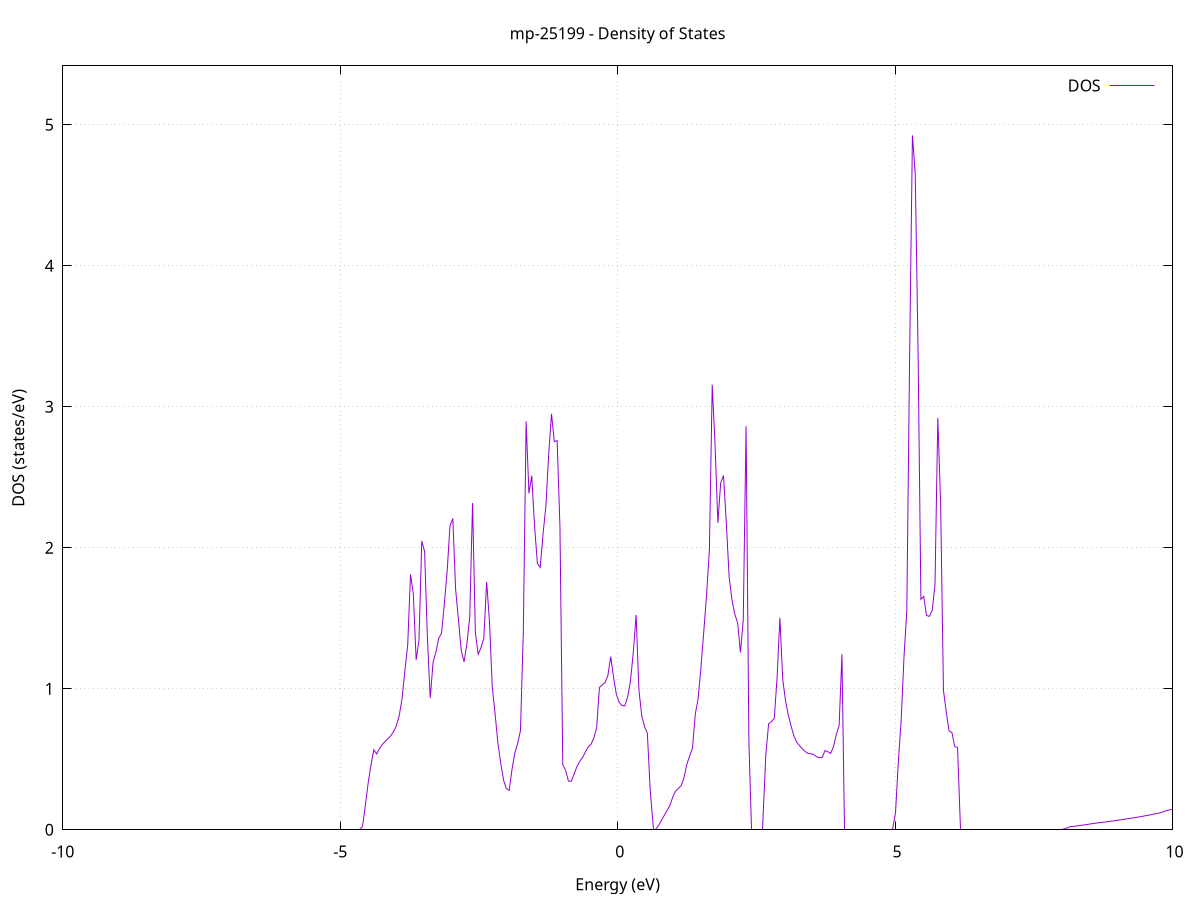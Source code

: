 set title 'mp-25199 - Density of States'
set xlabel 'Energy (eV)'
set ylabel 'DOS (states/eV)'
set grid
set xrange [-10:10]
set yrange [0:5.417]
set xzeroaxis lt -1
set terminal png size 800,600
set output 'mp-25199_dos_gnuplot.png'
plot '-' using 1:2 with lines title 'DOS'
-42.865200 0.000000
-42.814300 0.000000
-42.763500 0.000000
-42.712700 0.000000
-42.661900 0.000000
-42.611100 0.000000
-42.560200 0.000000
-42.509400 0.000000
-42.458600 0.000000
-42.407800 0.000000
-42.356900 0.000000
-42.306100 0.000000
-42.255300 0.000000
-42.204500 0.000000
-42.153700 0.000000
-42.102800 0.000000
-42.052000 0.000000
-42.001200 0.000000
-41.950400 0.000000
-41.899600 0.000000
-41.848700 0.000000
-41.797900 0.000000
-41.747100 0.000000
-41.696300 0.000000
-41.645500 0.000000
-41.594600 0.000000
-41.543800 0.000000
-41.493000 0.000000
-41.442200 0.000000
-41.391400 0.000000
-41.340500 0.000000
-41.289700 0.000000
-41.238900 0.000000
-41.188100 0.000000
-41.137200 0.000000
-41.086400 0.000000
-41.035600 0.000000
-40.984800 0.000000
-40.934000 0.000000
-40.883100 0.000000
-40.832300 0.000000
-40.781500 0.000000
-40.730700 0.000000
-40.679900 0.000000
-40.629000 0.000000
-40.578200 0.000000
-40.527400 0.000000
-40.476600 0.000000
-40.425800 0.000000
-40.374900 0.000000
-40.324100 0.000000
-40.273300 0.000000
-40.222500 0.000000
-40.171700 0.000000
-40.120800 0.000000
-40.070000 0.000000
-40.019200 0.000000
-39.968400 0.000000
-39.917600 0.000000
-39.866700 0.000000
-39.815900 0.000000
-39.765100 0.000000
-39.714300 0.000000
-39.663400 0.000000
-39.612600 0.000000
-39.561800 0.000000
-39.511000 0.000000
-39.460200 0.000000
-39.409300 0.000000
-39.358500 0.000000
-39.307700 0.000000
-39.256900 0.000000
-39.206100 0.000000
-39.155200 0.000000
-39.104400 0.000000
-39.053600 0.000000
-39.002800 0.000000
-38.952000 0.000000
-38.901100 0.000000
-38.850300 0.000000
-38.799500 0.000000
-38.748700 0.000000
-38.697900 0.000000
-38.647000 0.000000
-38.596200 0.000000
-38.545400 0.000000
-38.494600 0.000000
-38.443700 0.000000
-38.392900 0.000000
-38.342100 0.000000
-38.291300 0.000000
-38.240500 10.074500
-38.189600 8.785800
-38.138800 3.183100
-38.088000 4.307300
-38.037200 7.124800
-37.986400 9.311800
-37.935500 0.000000
-37.884700 0.000000
-37.833900 0.000000
-37.783100 0.000000
-37.732300 0.000000
-37.681400 0.000000
-37.630600 0.000000
-37.579800 0.000000
-37.529000 0.000000
-37.478200 0.000000
-37.427300 0.000000
-37.376500 0.000000
-37.325700 0.000000
-37.274900 0.000000
-37.224100 0.000000
-37.173200 0.000000
-37.122400 0.000000
-37.071600 0.000000
-37.020800 0.000000
-36.969900 0.000000
-36.919100 0.000000
-36.868300 0.000000
-36.817500 0.000000
-36.766700 0.000000
-36.715800 0.000000
-36.665000 0.000000
-36.614200 0.000000
-36.563400 0.000000
-36.512600 0.000000
-36.461700 0.000000
-36.410900 0.000000
-36.360100 0.000000
-36.309300 0.000000
-36.258500 0.000000
-36.207600 0.000000
-36.156800 0.000000
-36.106000 0.000000
-36.055200 0.000000
-36.004400 0.000000
-35.953500 0.000000
-35.902700 0.000000
-35.851900 0.000000
-35.801100 0.000000
-35.750200 0.000000
-35.699400 0.000000
-35.648600 0.000000
-35.597800 0.000000
-35.547000 0.000000
-35.496100 0.000000
-35.445300 0.000000
-35.394500 0.000000
-35.343700 0.000000
-35.292900 0.000000
-35.242000 0.000000
-35.191200 0.000000
-35.140400 0.000000
-35.089600 0.000000
-35.038800 0.000000
-34.987900 0.000000
-34.937100 0.000000
-34.886300 0.000000
-34.835500 0.000000
-34.784700 0.000000
-34.733800 0.000000
-34.683000 0.000000
-34.632200 0.000000
-34.581400 0.000000
-34.530600 0.000000
-34.479700 0.000000
-34.428900 0.000000
-34.378100 0.000000
-34.327300 0.000000
-34.276400 0.000000
-34.225600 0.000000
-34.174800 0.000000
-34.124000 0.000000
-34.073200 0.000000
-34.022300 0.000000
-33.971500 0.000000
-33.920700 0.000000
-33.869900 0.000000
-33.819100 0.000000
-33.768200 0.000000
-33.717400 0.000000
-33.666600 0.000000
-33.615800 0.000000
-33.565000 0.000000
-33.514100 0.000000
-33.463300 0.000000
-33.412500 0.000000
-33.361700 0.000000
-33.310900 0.000000
-33.260000 0.000000
-33.209200 0.000000
-33.158400 0.000000
-33.107600 0.000000
-33.056700 0.000000
-33.005900 0.000000
-32.955100 0.000000
-32.904300 0.000000
-32.853500 0.000000
-32.802600 0.000000
-32.751800 0.000000
-32.701000 0.000000
-32.650200 0.000000
-32.599400 0.000000
-32.548500 0.000000
-32.497700 0.000000
-32.446900 0.000000
-32.396100 0.000000
-32.345300 0.000000
-32.294400 0.000000
-32.243600 0.000000
-32.192800 0.000000
-32.142000 0.000000
-32.091200 0.000000
-32.040300 0.000000
-31.989500 0.000000
-31.938700 0.000000
-31.887900 0.000000
-31.837100 0.000000
-31.786200 0.000000
-31.735400 0.000000
-31.684600 0.000000
-31.633800 0.000000
-31.582900 0.000000
-31.532100 0.000000
-31.481300 0.000000
-31.430500 0.000000
-31.379700 0.000000
-31.328800 0.000000
-31.278000 0.000000
-31.227200 0.000000
-31.176400 0.000000
-31.125600 0.000000
-31.074700 0.000000
-31.023900 0.000000
-30.973100 0.000000
-30.922300 0.000000
-30.871500 0.000000
-30.820600 0.000000
-30.769800 0.000000
-30.719000 0.000000
-30.668200 0.000000
-30.617400 0.000000
-30.566500 0.000000
-30.515700 0.000000
-30.464900 0.000000
-30.414100 0.000000
-30.363200 0.000000
-30.312400 0.000000
-30.261600 0.000000
-30.210800 0.000000
-30.160000 0.000000
-30.109100 0.000000
-30.058300 0.000000
-30.007500 0.000000
-29.956700 0.000000
-29.905900 0.000000
-29.855000 0.000000
-29.804200 0.000000
-29.753400 0.000000
-29.702600 0.000000
-29.651800 0.000000
-29.600900 0.000000
-29.550100 0.000000
-29.499300 0.000000
-29.448500 0.000000
-29.397700 0.000000
-29.346800 0.000000
-29.296000 0.000000
-29.245200 0.000000
-29.194400 0.000000
-29.143600 0.000000
-29.092700 0.000000
-29.041900 0.000000
-28.991100 0.000000
-28.940300 0.000000
-28.889400 0.000000
-28.838600 0.000000
-28.787800 0.000000
-28.737000 0.000000
-28.686200 0.000000
-28.635300 0.000000
-28.584500 0.000000
-28.533700 0.000000
-28.482900 0.000000
-28.432100 0.000000
-28.381200 0.000000
-28.330400 0.000000
-28.279600 0.000000
-28.228800 0.000000
-28.178000 0.000000
-28.127100 0.000000
-28.076300 0.000000
-28.025500 0.000000
-27.974700 0.000000
-27.923900 0.000000
-27.873000 0.000000
-27.822200 0.000000
-27.771400 0.000000
-27.720600 0.000000
-27.669700 0.000000
-27.618900 0.000000
-27.568100 0.000000
-27.517300 0.000000
-27.466500 0.000000
-27.415600 0.000000
-27.364800 0.000000
-27.314000 0.000000
-27.263200 0.000000
-27.212400 0.000000
-27.161500 0.000000
-27.110700 0.000000
-27.059900 0.000000
-27.009100 0.000000
-26.958300 0.000000
-26.907400 0.000000
-26.856600 0.000000
-26.805800 0.000000
-26.755000 0.000000
-26.704200 0.000000
-26.653300 0.000000
-26.602500 0.000000
-26.551700 0.000000
-26.500900 0.000000
-26.450100 0.000000
-26.399200 0.000000
-26.348400 0.000000
-26.297600 0.000000
-26.246800 0.000000
-26.195900 0.000000
-26.145100 0.000000
-26.094300 0.000000
-26.043500 0.000000
-25.992700 0.000000
-25.941800 0.000000
-25.891000 0.000000
-25.840200 0.000000
-25.789400 0.000000
-25.738600 0.000000
-25.687700 0.000000
-25.636900 0.000000
-25.586100 0.000000
-25.535300 0.000000
-25.484500 0.000000
-25.433600 0.000000
-25.382800 0.000000
-25.332000 0.000000
-25.281200 0.000000
-25.230400 0.000000
-25.179500 0.000000
-25.128700 0.000000
-25.077900 0.000000
-25.027100 0.000000
-24.976200 0.000000
-24.925400 0.000000
-24.874600 0.000000
-24.823800 0.000000
-24.773000 0.000000
-24.722100 0.000000
-24.671300 0.000000
-24.620500 0.000000
-24.569700 0.000000
-24.518900 0.000000
-24.468000 0.000000
-24.417200 0.000000
-24.366400 0.000000
-24.315600 0.000000
-24.264800 0.000000
-24.213900 0.000000
-24.163100 0.000000
-24.112300 0.000000
-24.061500 0.000000
-24.010700 0.000000
-23.959800 0.000000
-23.909000 0.000000
-23.858200 0.000000
-23.807400 0.000000
-23.756600 0.000000
-23.705700 0.000000
-23.654900 0.000000
-23.604100 0.000000
-23.553300 0.000000
-23.502400 0.000000
-23.451600 0.000000
-23.400800 0.000000
-23.350000 0.000000
-23.299200 0.000000
-23.248300 0.000000
-23.197500 0.000000
-23.146700 0.000000
-23.095900 0.000000
-23.045100 0.000000
-22.994200 0.000000
-22.943400 0.000000
-22.892600 0.000000
-22.841800 0.000000
-22.791000 0.000000
-22.740100 0.000000
-22.689300 0.000000
-22.638500 0.000000
-22.587700 0.000000
-22.536900 0.000000
-22.486000 0.000000
-22.435200 0.000000
-22.384400 0.000000
-22.333600 0.000000
-22.282700 0.000000
-22.231900 0.000000
-22.181100 0.000000
-22.130300 0.000000
-22.079500 0.000000
-22.028600 0.000000
-21.977800 0.000000
-21.927000 0.000000
-21.876200 0.000000
-21.825400 0.000000
-21.774500 0.000000
-21.723700 0.000000
-21.672900 0.000000
-21.622100 0.000000
-21.571300 0.000000
-21.520400 0.000000
-21.469600 0.000000
-21.418800 0.000000
-21.368000 0.000000
-21.317200 0.000000
-21.266300 0.000000
-21.215500 0.000000
-21.164700 0.000000
-21.113900 0.000000
-21.063100 0.000000
-21.012200 0.000000
-20.961400 0.000000
-20.910600 0.000000
-20.859800 0.000000
-20.808900 0.000000
-20.758100 0.000000
-20.707300 0.000000
-20.656500 0.000000
-20.605700 0.000000
-20.554800 0.000000
-20.504000 0.000000
-20.453200 0.000000
-20.402400 0.000000
-20.351600 0.000000
-20.300700 0.000000
-20.249900 0.000000
-20.199100 0.000000
-20.148300 0.000000
-20.097500 0.000000
-20.046600 0.000000
-19.995800 0.000000
-19.945000 0.000000
-19.894200 0.000000
-19.843400 0.000000
-19.792500 0.000000
-19.741700 0.000000
-19.690900 0.000000
-19.640100 0.000000
-19.589200 0.000000
-19.538400 0.000000
-19.487600 0.000000
-19.436800 0.000000
-19.386000 0.000000
-19.335100 0.000000
-19.284300 0.000000
-19.233500 0.000000
-19.182700 0.000000
-19.131900 0.000000
-19.081000 0.000000
-19.030200 0.000000
-18.979400 0.000000
-18.928600 0.000000
-18.877800 0.000000
-18.826900 0.000000
-18.776100 0.000000
-18.725300 0.000000
-18.674500 0.000000
-18.623700 0.000000
-18.572800 0.000000
-18.522000 0.000000
-18.471200 0.000000
-18.420400 0.000000
-18.369500 0.000000
-18.318700 0.000000
-18.267900 0.000000
-18.217100 0.000000
-18.166300 0.000000
-18.115400 0.000000
-18.064600 0.000000
-18.013800 0.000000
-17.963000 0.000000
-17.912200 0.000000
-17.861300 0.000000
-17.810500 0.000000
-17.759700 0.000000
-17.708900 0.000000
-17.658100 0.000000
-17.607200 0.000000
-17.556400 0.000000
-17.505600 0.000000
-17.454800 0.000000
-17.404000 0.000000
-17.353100 0.000000
-17.302300 0.000000
-17.251500 0.029400
-17.200700 0.215700
-17.149900 0.332300
-17.099000 0.323300
-17.048200 0.343200
-16.997400 0.336300
-16.946600 0.347200
-16.895700 0.367000
-16.844900 0.379200
-16.794100 0.386900
-16.743300 0.400400
-16.692500 0.417200
-16.641600 0.434700
-16.590800 0.457000
-16.540000 0.484000
-16.489200 0.510400
-16.438400 0.537800
-16.387500 0.566200
-16.336700 0.622500
-16.285900 0.708200
-16.235100 0.795200
-16.184300 0.900000
-16.133400 1.070500
-16.082600 2.120000
-16.031800 1.866500
-15.981000 1.398800
-15.930200 1.285200
-15.879300 1.034000
-15.828500 0.000000
-15.777700 3.507000
-15.726900 6.041000
-15.676000 3.111800
-15.625200 1.506600
-15.574400 1.220400
-15.523600 1.055600
-15.472800 0.945400
-15.421900 0.826900
-15.371100 0.424200
-15.320300 0.138200
-15.269500 0.000000
-15.218700 0.000000
-15.167800 0.000000
-15.117000 0.000000
-15.066200 0.000000
-15.015400 0.000000
-14.964600 0.000000
-14.913700 0.000000
-14.862900 0.000000
-14.812100 0.000000
-14.761300 0.000000
-14.710500 0.000000
-14.659600 0.000000
-14.608800 0.000000
-14.558000 0.000000
-14.507200 0.000000
-14.456400 0.000000
-14.405500 0.000000
-14.354700 0.000000
-14.303900 0.000000
-14.253100 0.000000
-14.202200 0.000000
-14.151400 0.000000
-14.100600 0.000000
-14.049800 0.000000
-13.999000 0.000000
-13.948100 0.000000
-13.897300 0.000000
-13.846500 0.000000
-13.795700 0.000000
-13.744900 0.000000
-13.694000 0.000000
-13.643200 0.000000
-13.592400 0.000000
-13.541600 0.000000
-13.490800 0.000000
-13.439900 0.000000
-13.389100 0.000000
-13.338300 0.000000
-13.287500 0.000000
-13.236700 0.000000
-13.185800 0.000000
-13.135000 0.000000
-13.084200 0.000000
-13.033400 0.000000
-12.982500 0.000000
-12.931700 0.000000
-12.880900 0.000000
-12.830100 0.000000
-12.779300 0.000000
-12.728400 0.000000
-12.677600 0.000000
-12.626800 0.000000
-12.576000 0.000000
-12.525200 0.000000
-12.474300 0.000000
-12.423500 0.000000
-12.372700 0.000000
-12.321900 0.000000
-12.271100 0.000000
-12.220200 0.000000
-12.169400 0.000000
-12.118600 0.000000
-12.067800 0.000000
-12.017000 0.000000
-11.966100 0.000000
-11.915300 0.000000
-11.864500 0.000000
-11.813700 0.000000
-11.762900 0.000000
-11.712000 0.000000
-11.661200 0.000000
-11.610400 0.000000
-11.559600 0.000000
-11.508700 0.000000
-11.457900 0.000000
-11.407100 0.000000
-11.356300 0.000000
-11.305500 0.000000
-11.254600 0.000000
-11.203800 0.000000
-11.153000 0.000000
-11.102200 0.000000
-11.051400 0.000000
-11.000500 0.000000
-10.949700 0.000000
-10.898900 0.000000
-10.848100 0.000000
-10.797300 0.000000
-10.746400 0.000000
-10.695600 0.000000
-10.644800 0.000000
-10.594000 0.000000
-10.543200 0.000000
-10.492300 0.000000
-10.441500 0.000000
-10.390700 0.000000
-10.339900 0.000000
-10.289000 0.000000
-10.238200 0.000000
-10.187400 0.000000
-10.136600 0.000000
-10.085800 0.000000
-10.034900 0.000000
-9.984100 0.000000
-9.933300 0.000000
-9.882500 0.000000
-9.831700 0.000000
-9.780800 0.000000
-9.730000 0.000000
-9.679200 0.000000
-9.628400 0.000000
-9.577600 0.000000
-9.526700 0.000000
-9.475900 0.000000
-9.425100 0.000000
-9.374300 0.000000
-9.323500 0.000000
-9.272600 0.000000
-9.221800 0.000000
-9.171000 0.000000
-9.120200 0.000000
-9.069400 0.000000
-9.018500 0.000000
-8.967700 0.000000
-8.916900 0.000000
-8.866100 0.000000
-8.815200 0.000000
-8.764400 0.000000
-8.713600 0.000000
-8.662800 0.000000
-8.612000 0.000000
-8.561100 0.000000
-8.510300 0.000000
-8.459500 0.000000
-8.408700 0.000000
-8.357900 0.000000
-8.307000 0.000000
-8.256200 0.000000
-8.205400 0.000000
-8.154600 0.000000
-8.103800 0.000000
-8.052900 0.000000
-8.002100 0.000000
-7.951300 0.000000
-7.900500 0.000000
-7.849700 0.000000
-7.798800 0.000000
-7.748000 0.000000
-7.697200 0.000000
-7.646400 0.000000
-7.595500 0.000000
-7.544700 0.000000
-7.493900 0.000000
-7.443100 0.000000
-7.392300 0.000000
-7.341400 0.000000
-7.290600 0.000000
-7.239800 0.000000
-7.189000 0.000000
-7.138200 0.000000
-7.087300 0.000000
-7.036500 0.000000
-6.985700 0.000000
-6.934900 0.000000
-6.884100 0.000000
-6.833200 0.000000
-6.782400 0.000000
-6.731600 0.000000
-6.680800 0.000000
-6.630000 0.000000
-6.579100 0.000000
-6.528300 0.000000
-6.477500 0.000000
-6.426700 0.000000
-6.375900 0.000000
-6.325000 0.000000
-6.274200 0.000000
-6.223400 0.000000
-6.172600 0.000000
-6.121700 0.000000
-6.070900 0.000000
-6.020100 0.000000
-5.969300 0.000000
-5.918500 0.000000
-5.867600 0.000000
-5.816800 0.000000
-5.766000 0.000000
-5.715200 0.000000
-5.664400 0.000000
-5.613500 0.000000
-5.562700 0.000000
-5.511900 0.000000
-5.461100 0.000000
-5.410300 0.000000
-5.359400 0.000000
-5.308600 0.000000
-5.257800 0.000000
-5.207000 0.000000
-5.156200 0.000000
-5.105300 0.000000
-5.054500 0.000000
-5.003700 0.000000
-4.952900 0.000000
-4.902000 0.000000
-4.851200 0.000000
-4.800400 0.000000
-4.749600 0.000000
-4.698800 0.000000
-4.647900 0.000000
-4.597100 0.024600
-4.546300 0.174500
-4.495500 0.334400
-4.444700 0.461200
-4.393800 0.567300
-4.343000 0.537900
-4.292200 0.576500
-4.241400 0.604600
-4.190600 0.626000
-4.139700 0.646700
-4.088900 0.666100
-4.038100 0.696900
-3.987300 0.738800
-3.936500 0.809600
-3.885600 0.929500
-3.834800 1.128100
-3.784000 1.307800
-3.733200 1.810900
-3.682400 1.671200
-3.631500 1.205400
-3.580700 1.343800
-3.529900 2.048200
-3.479100 1.973100
-3.428200 1.353600
-3.377400 0.935800
-3.326600 1.186900
-3.275800 1.258700
-3.225000 1.359300
-3.174100 1.392200
-3.123300 1.603100
-3.072500 1.835000
-3.021700 2.155300
-2.970900 2.207600
-2.920000 1.704900
-2.869200 1.489200
-2.818400 1.269600
-2.767600 1.190800
-2.716800 1.317200
-2.665900 1.508800
-2.615100 2.316900
-2.564300 1.397600
-2.513500 1.244600
-2.462700 1.291400
-2.411800 1.358400
-2.361000 1.758300
-2.310200 1.479600
-2.259400 1.011300
-2.208500 0.820500
-2.157700 0.613800
-2.106900 0.470800
-2.056100 0.352200
-2.005300 0.290900
-1.954400 0.280100
-1.903600 0.429200
-1.852800 0.544400
-1.802000 0.612800
-1.751200 0.703400
-1.700300 1.400900
-1.649500 2.895900
-1.598700 2.385600
-1.547900 2.510900
-1.497100 2.152200
-1.446200 1.888900
-1.395400 1.859900
-1.344600 2.097700
-1.293800 2.293000
-1.243000 2.661700
-1.192100 2.949500
-1.141300 2.752400
-1.090500 2.760000
-1.039700 2.147400
-0.988900 0.460500
-0.938000 0.422700
-0.887200 0.345900
-0.836400 0.343500
-0.785600 0.394300
-0.734700 0.447800
-0.683900 0.484500
-0.633100 0.511900
-0.582300 0.551100
-0.531500 0.587600
-0.480600 0.606200
-0.429800 0.650900
-0.379000 0.721600
-0.328200 1.009200
-0.277400 1.028000
-0.226500 1.043700
-0.175700 1.094500
-0.124900 1.227800
-0.074100 1.082900
-0.023300 0.960900
0.027600 0.903600
0.078400 0.880400
0.129200 0.879000
0.180000 0.941000
0.230800 1.055600
0.281700 1.256900
0.332500 1.523300
0.383300 0.992300
0.434100 0.808500
0.485000 0.732100
0.535800 0.682800
0.586600 0.281800
0.637400 0.000000
0.688200 0.000000
0.739100 0.032000
0.789900 0.067100
0.840700 0.102200
0.891500 0.137300
0.942300 0.172400
0.993200 0.231800
1.044000 0.274500
1.094800 0.293900
1.145600 0.313300
1.196400 0.369900
1.247300 0.464500
1.298100 0.524000
1.348900 0.578700
1.399700 0.820800
1.450500 0.930000
1.501400 1.149300
1.552200 1.405700
1.603000 1.666800
1.653800 1.989200
1.704600 3.155200
1.755500 2.731000
1.806300 2.177400
1.857100 2.459800
1.907900 2.511800
1.958800 2.174500
2.009600 1.791900
2.060400 1.629600
2.111200 1.528700
2.162000 1.468100
2.212900 1.257800
2.263700 1.485600
2.314500 2.861600
2.365300 0.634600
2.416100 0.000000
2.467000 0.000000
2.517800 0.000000
2.568600 0.000000
2.619400 0.000000
2.670200 0.530100
2.721100 0.751900
2.771900 0.766400
2.822700 0.790500
2.873500 1.077900
2.924300 1.502800
2.975200 1.066300
3.026000 0.914200
3.076800 0.812000
3.127600 0.732400
3.178500 0.663200
3.229300 0.620400
3.280100 0.595400
3.330900 0.573700
3.381700 0.554500
3.432600 0.540500
3.483400 0.539600
3.534200 0.533000
3.585000 0.518200
3.635800 0.511000
3.686700 0.512500
3.737500 0.561900
3.788300 0.553300
3.839100 0.541400
3.889900 0.588800
3.940800 0.674900
3.991600 0.738100
4.042400 1.243800
4.093200 0.000000
4.144000 0.000000
4.194900 0.000000
4.245700 0.000000
4.296500 0.000000
4.347300 0.000000
4.398100 0.000000
4.449000 0.000000
4.499800 0.000000
4.550600 0.000000
4.601400 0.000000
4.652300 0.000000
4.703100 0.000000
4.753900 0.000000
4.804700 0.000000
4.855500 0.000000
4.906400 0.000000
4.957200 0.000000
5.008000 0.121800
5.058800 0.479900
5.109600 0.774800
5.160500 1.223800
5.211300 1.550200
5.262100 3.351700
5.312900 4.924100
5.363700 4.649700
5.414600 3.386900
5.465400 1.633900
5.516200 1.654600
5.567000 1.519400
5.617800 1.513400
5.668700 1.555000
5.719500 1.736100
5.770300 2.920800
5.821100 2.305600
5.872000 0.989500
5.922800 0.835400
5.973600 0.701100
6.024400 0.689400
6.075200 0.591700
6.126100 0.582700
6.176900 0.000000
6.227700 0.000000
6.278500 0.000000
6.329300 0.000000
6.380200 0.000000
6.431000 0.000000
6.481800 0.000000
6.532600 0.000000
6.583400 0.000000
6.634300 0.000000
6.685100 0.000000
6.735900 0.000000
6.786700 0.000000
6.837500 0.000000
6.888400 0.000000
6.939200 0.000000
6.990000 0.000000
7.040800 0.000000
7.091600 0.000000
7.142500 0.000000
7.193300 0.000000
7.244100 0.000000
7.294900 0.000000
7.345800 0.000000
7.396600 0.000000
7.447400 0.000000
7.498200 0.000000
7.549000 0.000000
7.599900 0.000000
7.650700 0.000000
7.701500 0.000000
7.752300 0.000000
7.803100 0.000000
7.854000 0.000000
7.904800 0.000000
7.955600 0.000000
8.006400 0.002100
8.057200 0.007300
8.108100 0.014500
8.158900 0.022700
8.209700 0.024100
8.260500 0.025900
8.311300 0.029200
8.362200 0.032200
8.413000 0.034700
8.463800 0.037800
8.514600 0.041000
8.565500 0.044200
8.616300 0.047200
8.667100 0.049700
8.717900 0.051900
8.768700 0.054200
8.819600 0.056800
8.870400 0.059500
8.921200 0.062300
8.972000 0.065100
9.022800 0.068100
9.073700 0.071000
9.124500 0.074100
9.175300 0.077200
9.226100 0.080400
9.276900 0.083500
9.327800 0.086600
9.378600 0.089900
9.429400 0.093300
9.480200 0.097000
9.531000 0.100700
9.581900 0.104500
9.632700 0.108400
9.683500 0.112400
9.734300 0.116500
9.785100 0.121000
9.836000 0.128300
9.886800 0.135300
9.937600 0.140400
9.988400 0.143600
10.039300 0.145100
10.090100 0.149100
10.140900 0.153400
10.191700 0.157500
10.242500 0.161700
10.293400 0.165100
10.344200 0.168200
10.395000 0.171900
10.445800 0.176300
10.496600 0.184400
10.547500 0.193700
10.598300 0.201000
10.649100 0.207200
10.699900 0.213500
10.750700 0.220200
10.801600 0.227100
10.852400 0.234700
10.903200 0.243200
10.954000 0.251300
11.004800 0.259400
11.055700 0.267300
11.106500 0.274000
11.157300 0.281800
11.208100 0.289900
11.259000 0.298400
11.309800 0.307500
11.360600 0.317300
11.411400 0.328000
11.462200 0.340200
11.513100 0.353800
11.563900 0.366100
11.614700 0.376800
11.665500 0.382700
11.716300 0.381600
11.767200 0.389200
11.818000 0.396800
11.868800 0.404100
11.919600 0.410900
11.970400 0.416000
12.021300 0.422800
12.072100 0.430900
12.122900 0.470600
12.173700 0.447900
12.224500 0.438600
12.275400 0.439500
12.326200 0.440000
12.377000 0.438900
12.427800 0.439300
12.478600 0.441200
12.529500 0.443700
12.580300 0.450600
12.631100 0.459700
12.681900 0.481000
12.732800 0.468400
12.783600 0.427500
12.834400 0.411600
12.885200 0.401200
12.936000 0.392100
12.986900 0.383700
13.037700 0.376600
13.088500 0.373900
13.139300 0.437100
13.190100 0.492200
13.241000 0.532800
13.291800 0.515500
13.342600 0.515100
13.393400 0.520100
13.444200 0.528100
13.495100 0.555900
13.545900 0.521700
13.596700 0.506600
13.647500 0.502800
13.698300 0.501700
13.749200 0.491100
13.800000 0.487300
13.850800 0.502100
13.901600 0.489500
13.952500 0.438800
14.003300 0.455000
14.054100 0.508800
14.104900 0.487300
14.155700 0.492600
14.206600 0.507700
14.257400 0.533900
14.308200 0.518600
14.359000 0.525500
14.409800 0.542500
14.460700 0.557400
14.511500 0.562600
14.562300 0.532000
14.613100 0.487300
14.663900 0.444300
14.714800 0.426500
14.765600 0.433800
14.816400 0.431500
14.867200 0.388400
14.918000 0.378600
14.968900 0.309600
15.019700 0.276500
15.070500 0.334400
15.121300 0.409100
15.172100 0.521900
15.223000 0.711100
15.273800 1.067500
15.324600 1.248100
15.375400 1.331200
15.426300 1.539000
15.477100 1.411900
15.527900 1.264900
15.578700 0.989300
15.629500 0.669800
15.680400 0.611000
15.731200 0.652100
15.782000 0.795700
15.832800 1.092600
15.883600 1.373000
15.934500 1.515600
15.985300 1.330200
16.036100 1.165600
16.086900 1.073500
16.137700 0.896900
16.188600 0.773900
16.239400 0.684800
16.290200 0.628100
16.341000 0.600900
16.391800 0.599200
16.442700 0.632800
16.493500 0.610700
16.544300 0.554600
16.595100 0.535600
16.646000 0.524500
16.696800 0.510300
16.747600 0.487500
16.798400 0.497100
16.849200 0.639900
16.900100 0.573300
16.950900 0.624500
17.001700 0.598400
17.052500 0.619900
17.103300 0.638900
17.154200 0.718000
17.205000 0.768600
17.255800 0.741700
17.306600 0.744300
17.357400 0.736100
17.408300 0.733800
17.459100 0.741200
17.509900 0.732000
17.560700 0.718400
17.611500 0.716900
17.662400 0.713200
17.713200 0.714800
17.764000 0.711500
17.814800 0.723600
17.865600 0.725100
17.916500 0.688900
17.967300 0.646900
18.018100 0.626800
18.068900 0.612800
18.119800 0.601800
18.170600 0.561500
18.221400 0.510400
18.272200 0.470700
18.323000 0.434300
18.373900 0.387000
18.424700 0.340100
18.475500 0.319700
18.526300 0.511800
18.577100 0.876600
18.628000 0.567000
18.678800 0.538400
18.729600 0.525500
18.780400 0.508100
18.831200 0.499600
18.882100 0.497200
18.932900 0.478300
18.983700 0.457700
19.034500 0.443400
19.085300 0.432300
19.136200 0.423400
19.187000 0.416200
19.237800 0.410300
19.288600 0.404800
19.339500 0.399900
19.390300 0.394400
19.441100 0.388900
19.491900 0.383400
19.542700 0.377900
19.593600 0.372700
19.644400 0.367300
19.695200 0.361700
19.746000 0.355000
19.796800 0.350000
19.847700 0.346000
19.898500 0.343000
19.949300 0.342300
20.000100 0.341300
20.050900 0.339600
20.101800 0.337400
20.152600 0.334400
20.203400 0.330600
20.254200 0.326500
20.305000 0.322600
20.355900 0.316900
20.406700 0.311200
20.457500 0.321600
20.508300 0.342600
20.559100 0.371200
20.610000 0.402500
20.660800 0.381300
20.711600 0.380500
20.762400 0.384300
20.813300 0.392600
20.864100 0.410200
20.914900 0.559900
20.965700 0.577000
21.016500 0.583500
21.067400 0.581400
21.118200 0.581000
21.169000 0.603900
21.219800 0.630700
21.270600 0.648900
21.321500 0.683400
21.372300 0.755800
21.423100 0.837200
21.473900 0.905500
21.524700 0.908600
21.575600 0.903700
21.626400 0.850400
21.677200 0.821300
21.728000 0.831600
21.778800 0.920700
21.829700 1.089500
21.880500 1.271400
21.931300 1.302400
21.982100 1.189000
22.033000 1.068500
22.083800 1.048600
22.134600 1.126500
22.185400 1.266200
22.236200 1.378200
22.287100 1.393300
22.337900 0.987600
22.388700 0.998200
22.439500 0.932100
22.490300 0.901700
22.541200 0.884200
22.592000 0.896600
22.642800 0.895700
22.693600 0.871000
22.744400 0.837000
22.795300 0.828200
22.846100 0.823800
22.896900 0.767400
22.947700 0.767000
22.998500 0.679800
23.049400 0.580700
23.100200 0.601800
23.151000 0.669900
23.201800 0.740400
23.252600 0.777000
23.303500 0.751700
23.354300 0.746600
23.405100 0.714600
23.455900 0.708200
23.506800 0.730400
23.557600 0.702700
23.608400 0.680500
23.659200 0.682200
23.710000 0.740600
23.760900 0.792600
23.811700 0.812100
23.862500 0.789400
23.913300 0.756100
23.964100 0.720100
24.015000 0.692000
24.065800 0.667400
24.116600 0.653700
24.167400 0.610100
24.218200 0.598000
24.269100 0.586500
24.319900 0.569200
24.370700 0.554400
24.421500 0.558800
24.472300 0.563400
24.523200 0.555700
24.574000 0.546400
24.624800 0.542100
24.675600 0.576700
24.726500 0.580400
24.777300 0.559600
24.828100 0.552700
24.878900 0.554000
24.929700 0.556900
24.980600 0.585600
25.031400 0.588200
25.082200 0.579900
25.133000 0.575500
25.183800 0.581100
25.234700 0.594600
25.285500 0.598100
25.336300 0.582200
25.387100 0.504400
25.437900 0.474300
25.488800 0.455000
25.539600 0.424600
25.590400 0.388800
25.641200 0.388100
25.692000 0.401800
25.742900 0.415000
25.793700 0.428000
25.844500 0.442300
25.895300 0.459600
25.946200 0.482300
25.997000 0.507300
26.047800 0.536300
26.098600 0.565800
26.149400 0.599500
26.200300 0.644300
26.251100 0.704700
26.301900 0.739300
26.352700 0.760500
26.403500 0.708600
26.454400 0.676100
26.505200 0.628500
26.556000 0.591800
26.606800 0.574000
26.657600 0.564700
26.708500 0.542700
26.759300 0.539100
26.810100 0.571000
26.860900 0.559300
26.911700 0.513100
26.962600 0.523700
27.013400 0.501800
27.064200 0.491000
27.115000 0.488500
27.165800 0.492900
27.216700 0.494100
27.267500 0.504200
27.318300 0.587800
27.369100 0.568900
27.420000 0.582400
27.470800 0.602000
27.521600 0.674100
27.572400 0.713300
27.623200 0.751700
27.674100 0.805000
27.724900 0.873000
27.775700 0.911000
27.826500 0.903400
27.877300 0.834000
27.928200 0.783400
27.979000 0.711800
28.029800 0.705500
28.080600 0.711100
28.131400 0.727000
28.182300 0.768800
28.233100 0.869300
28.283900 1.134600
28.334700 2.402700
28.385500 1.742800
28.436400 1.371600
28.487200 1.121500
28.538000 0.937000
28.588800 0.839700
28.639700 0.780900
28.690500 0.724500
28.741300 0.691700
28.792100 0.669000
28.842900 0.655900
28.893800 0.661600
28.944600 0.691800
28.995400 0.735600
29.046200 0.707600
29.097000 0.780000
29.147900 0.794200
29.198700 0.786500
29.249500 0.792100
29.300300 0.801300
29.351100 0.802900
29.402000 0.759000
29.452800 0.747400
29.503600 0.737600
29.554400 0.729800
29.605200 0.703100
29.656100 0.674700
29.706900 0.660200
29.757700 0.650900
29.808500 0.635800
29.859300 0.624000
29.910200 0.619600
29.961000 0.614100
30.011800 0.609700
30.062600 0.604600
30.113500 0.590100
30.164300 0.586500
30.215100 0.601600
30.265900 0.611100
30.316700 0.615200
30.367600 0.590800
30.418400 0.576700
30.469200 0.573800
30.520000 0.577500
30.570800 0.596500
30.621700 0.591600
30.672500 0.594500
30.723300 0.604500
30.774100 0.590400
30.824900 0.589200
30.875800 0.571200
30.926600 0.576700
30.977400 0.595200
31.028200 0.555800
31.079000 0.564400
31.129900 0.589000
31.180700 0.578400
31.231500 0.591000
31.282300 0.618000
31.333200 0.621600
31.384000 0.629700
31.434800 0.657800
31.485600 0.659600
31.536400 0.686400
31.587300 0.726200
31.638100 0.804400
31.688900 0.829300
31.739700 1.040000
31.790500 1.212300
31.841400 1.365500
31.892200 1.438300
31.943000 1.395100
31.993800 1.223000
32.044600 0.887300
32.095500 0.720200
32.146300 0.676000
32.197100 0.675500
32.247900 0.719600
32.298700 0.783400
32.349600 0.837700
32.400400 0.839500
32.451200 0.867200
32.502000 0.957000
32.552800 1.038800
32.603700 1.140200
32.654500 1.117900
32.705300 1.037900
32.756100 0.991200
32.807000 0.943400
32.857800 0.888800
32.908600 0.861200
32.959400 0.876500
33.010200 0.887300
33.061100 0.946100
33.111900 1.053300
33.162700 1.247700
33.213500 1.463900
33.264300 1.430000
33.315200 1.335900
33.366000 1.249500
33.416800 1.110800
33.467600 1.043800
33.518400 1.040800
33.569300 0.991100
33.620100 0.929900
33.670900 0.809700
33.721700 0.752800
33.772500 0.739300
33.823400 0.744300
33.874200 0.714500
33.925000 0.664100
33.975800 0.646200
34.026700 0.653900
34.077500 0.624100
34.128300 0.625100
34.179100 0.632900
34.229900 0.633500
34.280800 0.640000
34.331600 0.660300
34.382400 0.694400
34.433200 0.880600
34.484000 1.061300
34.534900 1.210800
34.585700 1.190100
34.636500 1.197300
34.687300 1.113100
34.738100 0.996700
34.789000 0.985200
34.839800 0.962600
34.890600 1.019100
34.941400 0.949400
34.992200 0.988200
35.043100 0.940000
35.093900 0.922600
35.144700 0.904100
35.195500 0.887700
35.246300 0.869000
35.297200 0.885900
35.348000 0.930600
35.398800 0.931500
35.449600 0.876000
35.500500 0.864000
35.551300 0.926900
35.602100 0.931500
35.652900 0.957600
35.703700 0.984100
35.754600 1.023700
35.805400 1.060100
35.856200 1.041200
35.907000 1.004000
35.957800 1.040600
36.008700 1.047300
36.059500 1.076500
36.110300 0.935000
36.161100 0.886800
36.211900 0.833200
36.262800 0.774700
36.313600 0.724400
36.364400 0.716000
36.415200 0.799800
36.466000 0.766700
36.516900 0.693900
36.567700 0.677400
36.618500 0.690800
36.669300 0.703100
36.720200 0.675200
36.771000 0.670800
36.821800 0.692700
36.872600 0.725900
36.923400 0.777100
36.974300 0.853200
37.025100 0.898400
37.075900 0.879600
37.126700 0.874600
37.177500 0.830400
37.228400 0.806700
37.279200 0.801000
37.330000 0.887900
37.380800 1.018200
37.431600 1.011800
37.482500 0.961100
37.533300 0.947700
37.584100 0.949600
37.634900 0.973500
37.685700 0.999500
37.736600 0.986000
37.787400 0.975300
37.838200 0.919900
37.889000 0.919200
37.939800 0.920200
37.990700 0.912000
38.041500 0.899600
38.092300 0.912800
38.143100 0.888600
38.194000 0.818300
38.244800 0.764800
38.295600 0.725600
38.346400 0.728500
38.397200 0.746800
38.448100 0.773900
38.498900 0.823000
38.549700 0.875100
38.600500 0.944000
38.651300 1.052800
38.702200 0.942500
38.753000 0.941400
38.803800 0.939900
38.854600 0.956700
38.905400 0.993300
38.956300 1.036100
39.007100 0.979400
39.057900 0.901900
39.108700 0.851800
39.159500 0.840000
39.210400 0.837500
39.261200 0.897000
39.312000 0.909700
39.362800 0.889400
39.413700 0.912000
39.464500 0.976700
39.515300 1.012200
39.566100 1.023200
39.616900 0.995700
39.667800 0.968100
39.718600 0.999100
39.769400 0.896200
39.820200 0.862300
39.871000 0.850900
39.921900 0.844100
39.972700 0.854900
40.023500 0.907100
40.074300 0.941900
40.125100 0.914700
40.176000 0.908200
40.226800 0.884100
40.277600 0.865700
40.328400 0.860100
40.379200 0.866600
40.430100 0.881900
40.480900 0.941500
40.531700 0.910000
40.582500 0.906900
40.633300 0.942300
40.684200 0.994300
40.735000 0.832900
40.785800 0.729200
40.836600 0.690100
40.887500 0.652600
40.938300 0.627500
40.989100 0.621100
41.039900 0.607800
41.090700 0.610700
41.141600 0.622400
41.192400 0.648700
41.243200 0.645100
41.294000 0.645300
41.344800 0.658400
41.395700 0.675700
41.446500 0.699400
41.497300 0.741400
41.548100 0.804200
41.598900 0.786700
41.649800 0.769000
41.700600 0.746300
41.751400 0.731600
41.802200 0.700100
41.853000 0.677100
41.903900 0.634300
41.954700 0.689000
42.005500 0.665800
42.056300 0.684400
42.107200 0.726100
42.158000 0.795100
42.208800 0.848300
42.259600 0.965900
42.310400 0.878300
42.361300 0.872500
42.412100 0.880000
42.462900 0.900000
42.513700 0.837200
42.564500 0.774800
42.615400 0.705800
42.666200 0.676700
42.717000 0.659000
42.767800 0.636100
42.818600 0.635600
42.869500 0.578800
42.920300 0.562800
42.971100 0.552100
43.021900 0.533900
43.072700 0.538500
43.123600 0.592700
43.174400 0.611500
43.225200 0.669900
43.276000 0.734200
43.326800 0.768400
43.377700 0.813000
43.428500 0.893700
43.479300 1.011300
43.530100 1.108100
43.581000 1.057400
43.631800 1.032800
43.682600 1.053400
43.733400 0.983400
43.784200 0.937400
43.835100 0.873100
43.885900 0.859200
43.936700 0.905000
43.987500 0.946400
44.038300 0.923800
44.089200 0.911100
44.140000 0.922200
44.190800 0.932600
44.241600 0.962200
44.292400 1.011000
44.343300 1.063100
44.394100 1.097400
44.444900 1.105300
44.495700 1.129800
44.546500 1.214200
44.597400 1.212100
44.648200 1.196500
44.699000 1.206700
44.749800 1.183600
44.800700 1.173600
44.851500 1.130900
44.902300 1.074700
44.953100 1.064700
45.003900 1.168100
45.054800 1.490600
45.105600 1.701400
45.156400 1.608400
45.207200 1.408600
45.258000 1.251300
45.308900 1.098900
45.359700 1.092500
45.410500 1.245000
45.461300 1.150000
45.512100 1.219500
45.563000 1.360700
45.613800 1.326500
45.664600 1.312000
45.715400 1.255700
45.766200 1.145700
45.817100 1.079800
45.867900 0.999700
45.918700 0.949000
45.969500 0.950200
46.020300 1.024200
46.071200 1.099600
46.122000 1.100400
46.172800 1.176700
46.223600 1.207000
46.274500 1.215300
46.325300 1.147500
46.376100 1.092600
46.426900 1.085000
46.477700 1.057000
46.528600 1.046800
46.579400 1.095700
46.630200 1.170400
46.681000 1.220000
46.731800 1.178700
46.782700 1.100100
46.833500 1.092900
46.884300 1.055300
46.935100 1.055400
46.985900 1.071700
47.036800 1.091100
47.087600 1.057400
47.138400 0.915300
47.189200 0.952000
47.240000 1.245800
47.290900 1.336700
47.341700 1.321600
47.392500 1.314300
47.443300 1.348000
47.494200 1.399500
47.545000 1.489500
47.595800 1.466400
47.646600 1.161200
47.697400 1.088700
47.748300 1.020900
47.799100 1.002200
47.849900 1.064200
47.900700 1.092900
47.951500 1.112800
48.002400 1.136000
48.053200 1.205700
48.104000 1.223500
48.154800 1.113600
48.205600 1.079000
48.256500 1.043100
48.307300 0.917700
48.358100 0.826500
48.408900 0.769800
48.459700 0.740900
48.510600 0.781300
48.561400 0.802800
48.612200 0.835400
48.663000 0.855200
48.713800 0.926500
48.764700 1.004900
48.815500 1.065900
48.866300 1.108100
48.917100 1.141900
48.968000 1.206900
49.018800 1.185600
49.069600 1.140000
49.120400 1.085900
49.171200 1.046600
49.222100 0.998000
49.272900 0.925300
49.323700 0.876300
49.374500 0.870000
49.425300 0.909900
49.476200 0.888100
49.527000 0.961600
49.577800 1.057900
49.628600 1.041400
49.679400 1.043200
49.730300 0.994000
49.781100 0.963700
49.831900 0.941900
49.882700 0.976200
49.933500 0.949300
49.984400 0.938400
50.035200 0.935500
50.086000 0.890200
50.136800 0.830200
50.187700 0.740300
50.238500 0.687100
50.289300 0.648100
50.340100 0.622600
50.390900 0.585500
50.441800 0.557600
50.492600 0.550900
50.543400 0.565400
50.594200 0.536800
50.645000 0.474200
50.695900 0.408200
50.746700 0.357100
50.797500 0.326300
50.848300 0.299300
50.899100 0.274600
50.950000 0.253500
51.000800 0.258700
51.051600 0.260700
51.102400 0.267100
51.153200 0.269100
51.204100 0.329000
51.254900 0.274300
51.305700 0.241300
51.356500 0.223400
51.407300 0.195000
51.458200 0.160100
51.509000 0.138500
51.559800 0.118500
51.610600 0.099000
51.661500 0.082600
51.712300 0.076700
51.763100 0.074200
51.813900 0.072500
51.864700 0.070900
51.915600 0.069900
51.966400 0.068800
52.017200 0.066900
52.068000 0.064800
52.118800 0.062700
52.169700 0.060000
52.220500 0.055200
52.271300 0.052900
52.322100 0.048800
52.372900 0.041600
52.423800 0.036600
52.474600 0.031900
52.525400 0.028000
52.576200 0.025400
52.627000 0.023000
52.677900 0.020800
52.728700 0.018800
52.779500 0.017100
52.830300 0.015600
52.881200 0.014200
52.932000 0.012800
52.982800 0.011300
53.033600 0.009900
53.084400 0.008500
53.135300 0.007100
53.186100 0.005700
53.236900 0.004300
53.287700 0.003100
53.338500 0.002100
53.389400 0.001400
53.440200 0.000900
53.491000 0.000500
53.541800 0.000100
53.592600 0.000000
53.643500 0.000000
53.694300 0.000000
53.745100 0.000000
53.795900 0.000000
53.846700 0.000000
53.897600 0.000000
53.948400 0.000000
53.999200 0.000000
54.050000 0.000000
54.100800 0.000000
54.151700 0.000000
54.202500 0.000000
54.253300 0.000000
54.304100 0.000000
54.355000 0.000000
54.405800 0.000000
54.456600 0.000000
54.507400 0.000000
54.558200 0.000000
54.609100 0.000000
54.659900 0.000000
54.710700 0.000000
54.761500 0.000000
54.812300 0.000000
54.863200 0.000000
54.914000 0.000000
54.964800 0.000000
55.015600 0.000000
55.066400 0.000000
55.117300 0.000000
55.168100 0.000000
55.218900 0.000000
55.269700 0.000000
55.320500 0.000000
55.371400 0.000000
55.422200 0.000000
55.473000 0.000000
55.523800 0.000000
55.574700 0.000000
55.625500 0.000000
55.676300 0.000000
55.727100 0.000000
55.777900 0.000000
55.828800 0.000000
55.879600 0.000000
55.930400 0.000000
55.981200 0.000000
56.032000 0.000000
56.082900 0.000000
56.133700 0.000000
56.184500 0.000000
56.235300 0.000000
56.286100 0.000000
56.337000 0.000000
56.387800 0.000000
56.438600 0.000000
56.489400 0.000000
56.540200 0.000000
56.591100 0.000000
56.641900 0.000000
56.692700 0.000000
56.743500 0.000000
56.794300 0.000000
56.845200 0.000000
56.896000 0.000000
56.946800 0.000000
56.997600 0.000000
57.048500 0.000000
57.099300 0.000000
57.150100 0.000000
57.200900 0.000000
57.251700 0.000000
57.302600 0.000000
57.353400 0.000000
57.404200 0.000000
57.455000 0.000000
57.505800 0.000000
57.556700 0.000000
57.607500 0.000000
57.658300 0.000000
57.709100 0.000000
57.759900 0.000000
57.810800 0.000000
57.861600 0.000000
57.912400 0.000000
57.963200 0.000000
58.014000 0.000000
58.064900 0.000000
58.115700 0.000000
58.166500 0.000000
58.217300 0.000000
58.268200 0.000000
58.319000 0.000000
58.369800 0.000000
58.420600 0.000000
58.471400 0.000000
58.522300 0.000000
58.573100 0.000000
58.623900 0.000000
58.674700 0.000000
58.725500 0.000000
58.776400 0.000000
e
